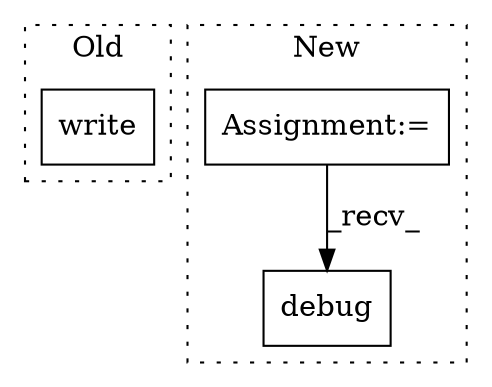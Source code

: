 digraph G {
subgraph cluster0 {
1 [label="write" a="32" s="6598,6634" l="6,1" shape="box"];
label = "Old";
style="dotted";
}
subgraph cluster1 {
2 [label="debug" a="32" s="6385,6430" l="6,1" shape="box"];
3 [label="Assignment:=" a="7" s="2677" l="3" shape="box"];
label = "New";
style="dotted";
}
3 -> 2 [label="_recv_"];
}